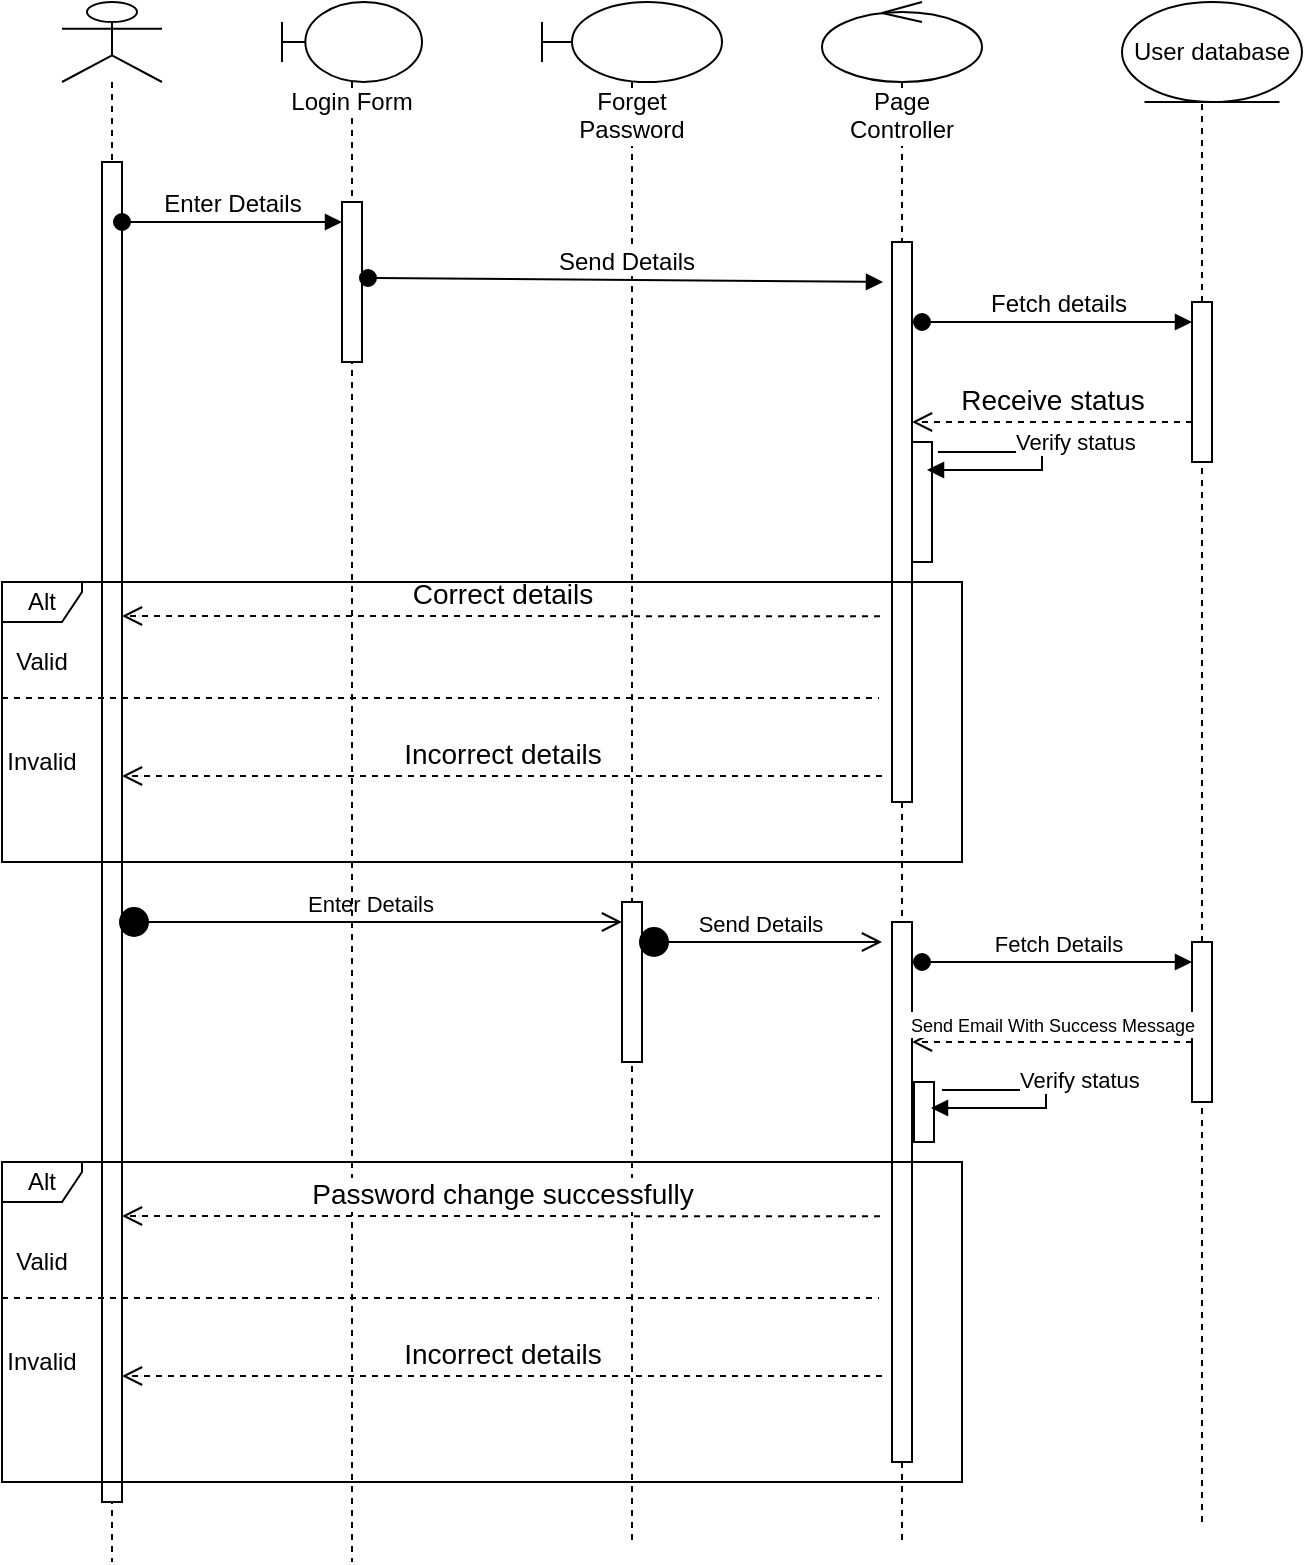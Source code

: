 <mxfile version="13.2.1" type="device" pages="2"><diagram id="2A_zhPfv6P3ejbu92aGE" name="Page-1"><mxGraphModel dx="868" dy="433" grid="1" gridSize="10" guides="1" tooltips="1" connect="1" arrows="1" fold="1" page="1" pageScale="1" pageWidth="850" pageHeight="1100" math="0" shadow="0"><root><mxCell id="0"/><mxCell id="1" parent="0"/><mxCell id="fKmAweiza1QYXEWW1DJU-11" value="" style="shape=umlLifeline;participant=umlActor;perimeter=lifelinePerimeter;whiteSpace=wrap;html=1;container=1;collapsible=0;recursiveResize=0;verticalAlign=top;spacingTop=36;labelBackgroundColor=#ffffff;outlineConnect=0;" parent="1" vertex="1"><mxGeometry x="110" y="40" width="50" height="780" as="geometry"/></mxCell><mxCell id="fKmAweiza1QYXEWW1DJU-25" value="" style="html=1;points=[];perimeter=orthogonalPerimeter;" parent="fKmAweiza1QYXEWW1DJU-11" vertex="1"><mxGeometry x="20" y="80" width="10" height="670" as="geometry"/></mxCell><mxCell id="fKmAweiza1QYXEWW1DJU-26" value="&lt;font style=&quot;font-size: 12px&quot;&gt;Enter Details&lt;/font&gt;" style="html=1;verticalAlign=bottom;startArrow=oval;startFill=1;endArrow=block;startSize=8;" parent="fKmAweiza1QYXEWW1DJU-11" target="fKmAweiza1QYXEWW1DJU-30" edge="1"><mxGeometry width="60" relative="1" as="geometry"><mxPoint x="30" y="110" as="sourcePoint"/><mxPoint x="130" y="110" as="targetPoint"/></mxGeometry></mxCell><mxCell id="fKmAweiza1QYXEWW1DJU-62" value="Enter Details" style="html=1;verticalAlign=bottom;startArrow=circle;startFill=1;endArrow=open;startSize=6;endSize=8;entryX=0;entryY=0.125;entryDx=0;entryDy=0;entryPerimeter=0;" parent="fKmAweiza1QYXEWW1DJU-11" target="fKmAweiza1QYXEWW1DJU-61" edge="1"><mxGeometry width="80" relative="1" as="geometry"><mxPoint x="28" y="460" as="sourcePoint"/><mxPoint x="273.5" y="460" as="targetPoint"/></mxGeometry></mxCell><mxCell id="fKmAweiza1QYXEWW1DJU-12" value="Login Form" style="shape=umlLifeline;participant=umlBoundary;perimeter=lifelinePerimeter;whiteSpace=wrap;html=1;container=1;collapsible=0;recursiveResize=0;verticalAlign=top;spacingTop=36;labelBackgroundColor=#ffffff;outlineConnect=0;" parent="1" vertex="1"><mxGeometry x="220" y="40" width="70" height="780" as="geometry"/></mxCell><mxCell id="fKmAweiza1QYXEWW1DJU-30" value="" style="html=1;points=[];perimeter=orthogonalPerimeter;" parent="fKmAweiza1QYXEWW1DJU-12" vertex="1"><mxGeometry x="30" y="100" width="10" height="80" as="geometry"/></mxCell><mxCell id="fKmAweiza1QYXEWW1DJU-13" value="Forget Password" style="shape=umlLifeline;participant=umlBoundary;perimeter=lifelinePerimeter;whiteSpace=wrap;html=1;container=1;collapsible=0;recursiveResize=0;verticalAlign=top;spacingTop=36;labelBackgroundColor=#ffffff;outlineConnect=0;" parent="1" vertex="1"><mxGeometry x="350" y="40" width="90" height="770" as="geometry"/></mxCell><mxCell id="fKmAweiza1QYXEWW1DJU-61" value="" style="html=1;points=[];perimeter=orthogonalPerimeter;" parent="fKmAweiza1QYXEWW1DJU-13" vertex="1"><mxGeometry x="40" y="450" width="10" height="80" as="geometry"/></mxCell><mxCell id="fKmAweiza1QYXEWW1DJU-14" value="Page Controller" style="shape=umlLifeline;participant=umlControl;perimeter=lifelinePerimeter;whiteSpace=wrap;html=1;container=1;collapsible=0;recursiveResize=0;verticalAlign=top;spacingTop=36;labelBackgroundColor=#ffffff;outlineConnect=0;" parent="1" vertex="1"><mxGeometry x="490" y="40" width="80" height="770" as="geometry"/></mxCell><mxCell id="fKmAweiza1QYXEWW1DJU-32" value="" style="html=1;points=[];perimeter=orthogonalPerimeter;" parent="fKmAweiza1QYXEWW1DJU-14" vertex="1"><mxGeometry x="35" y="120" width="10" height="280" as="geometry"/></mxCell><mxCell id="fKmAweiza1QYXEWW1DJU-48" value="" style="html=1;points=[];perimeter=orthogonalPerimeter;" parent="fKmAweiza1QYXEWW1DJU-14" vertex="1"><mxGeometry x="45" y="220" width="10" height="60" as="geometry"/></mxCell><mxCell id="fKmAweiza1QYXEWW1DJU-66" value="" style="html=1;points=[];perimeter=orthogonalPerimeter;" parent="fKmAweiza1QYXEWW1DJU-14" vertex="1"><mxGeometry x="35" y="460" width="10" height="270" as="geometry"/></mxCell><mxCell id="fKmAweiza1QYXEWW1DJU-73" value="Fetch Details" style="html=1;verticalAlign=bottom;startArrow=oval;startFill=1;endArrow=block;startSize=8;" parent="fKmAweiza1QYXEWW1DJU-14" target="fKmAweiza1QYXEWW1DJU-71" edge="1"><mxGeometry width="60" relative="1" as="geometry"><mxPoint x="50" y="480" as="sourcePoint"/><mxPoint x="110" y="480" as="targetPoint"/></mxGeometry></mxCell><mxCell id="fKmAweiza1QYXEWW1DJU-16" value="User database" style="ellipse;shape=umlEntity;whiteSpace=wrap;html=1;" parent="1" vertex="1"><mxGeometry x="640" y="40" width="90" height="50" as="geometry"/></mxCell><mxCell id="fKmAweiza1QYXEWW1DJU-20" value="" style="endArrow=none;dashed=1;html=1;entryX=0.5;entryY=1;entryDx=0;entryDy=0;" parent="1" source="fKmAweiza1QYXEWW1DJU-35" edge="1"><mxGeometry width="50" height="50" relative="1" as="geometry"><mxPoint x="680" y="480" as="sourcePoint"/><mxPoint x="680" y="90" as="targetPoint"/></mxGeometry></mxCell><mxCell id="fKmAweiza1QYXEWW1DJU-33" value="&lt;span style=&quot;font-size: 12px&quot;&gt;Send Details&lt;/span&gt;" style="html=1;verticalAlign=bottom;startArrow=oval;startFill=1;endArrow=block;startSize=8;exitX=1.3;exitY=0.475;exitDx=0;exitDy=0;exitPerimeter=0;" parent="1" source="fKmAweiza1QYXEWW1DJU-30" edge="1"><mxGeometry width="60" relative="1" as="geometry"><mxPoint x="270" y="180" as="sourcePoint"/><mxPoint x="520.5" y="180" as="targetPoint"/></mxGeometry></mxCell><mxCell id="fKmAweiza1QYXEWW1DJU-35" value="" style="html=1;points=[];perimeter=orthogonalPerimeter;" parent="1" vertex="1"><mxGeometry x="675" y="190" width="10" height="80" as="geometry"/></mxCell><mxCell id="fKmAweiza1QYXEWW1DJU-36" value="" style="endArrow=none;dashed=1;html=1;entryX=0.5;entryY=1;entryDx=0;entryDy=0;" parent="1" source="fKmAweiza1QYXEWW1DJU-71" target="fKmAweiza1QYXEWW1DJU-35" edge="1"><mxGeometry width="50" height="50" relative="1" as="geometry"><mxPoint x="680" y="670" as="sourcePoint"/><mxPoint x="680" y="90" as="targetPoint"/></mxGeometry></mxCell><mxCell id="fKmAweiza1QYXEWW1DJU-37" value="&lt;span style=&quot;font-size: 12px&quot;&gt;Fetch details&lt;/span&gt;" style="html=1;verticalAlign=bottom;startArrow=oval;startFill=1;endArrow=block;startSize=8;" parent="1" target="fKmAweiza1QYXEWW1DJU-35" edge="1"><mxGeometry width="60" relative="1" as="geometry"><mxPoint x="540" y="200" as="sourcePoint"/><mxPoint x="650" y="200" as="targetPoint"/><Array as="points"><mxPoint x="620" y="200"/></Array></mxGeometry></mxCell><mxCell id="fKmAweiza1QYXEWW1DJU-40" value="&lt;font style=&quot;font-size: 14px&quot;&gt;Receive status&lt;/font&gt;" style="html=1;verticalAlign=bottom;endArrow=open;dashed=1;endSize=8;" parent="1" edge="1"><mxGeometry relative="1" as="geometry"><mxPoint x="675" y="250" as="sourcePoint"/><mxPoint x="535" y="250" as="targetPoint"/></mxGeometry></mxCell><mxCell id="fKmAweiza1QYXEWW1DJU-49" value="Verify status" style="edgeStyle=orthogonalEdgeStyle;html=1;align=left;spacingLeft=2;endArrow=block;rounded=0;" parent="1" edge="1"><mxGeometry x="-0.419" y="5" relative="1" as="geometry"><mxPoint x="548" y="265" as="sourcePoint"/><Array as="points"><mxPoint x="600" y="265"/><mxPoint x="600" y="274"/></Array><mxPoint x="542.5" y="274" as="targetPoint"/><mxPoint as="offset"/></mxGeometry></mxCell><mxCell id="fKmAweiza1QYXEWW1DJU-57" value="" style="endArrow=none;dashed=1;html=1;" parent="1" edge="1"><mxGeometry width="50" height="50" relative="1" as="geometry"><mxPoint x="80" y="388" as="sourcePoint"/><mxPoint x="518.5" y="388" as="targetPoint"/></mxGeometry></mxCell><mxCell id="fKmAweiza1QYXEWW1DJU-58" value="Valid" style="text;html=1;strokeColor=none;fillColor=none;align=center;verticalAlign=middle;whiteSpace=wrap;rounded=0;" parent="1" vertex="1"><mxGeometry x="80" y="360" width="40" height="20" as="geometry"/></mxCell><mxCell id="fKmAweiza1QYXEWW1DJU-59" value="Invalid" style="text;html=1;strokeColor=none;fillColor=none;align=center;verticalAlign=middle;whiteSpace=wrap;rounded=0;" parent="1" vertex="1"><mxGeometry x="80" y="410" width="40" height="20" as="geometry"/></mxCell><mxCell id="fKmAweiza1QYXEWW1DJU-63" value="&lt;span style=&quot;font-size: 14px&quot;&gt;Incorrect details&lt;/span&gt;" style="html=1;verticalAlign=bottom;endArrow=open;dashed=1;endSize=8;" parent="1" target="fKmAweiza1QYXEWW1DJU-25" edge="1"><mxGeometry relative="1" as="geometry"><mxPoint x="520" y="427" as="sourcePoint"/><mxPoint x="65" y="426.96" as="targetPoint"/></mxGeometry></mxCell><mxCell id="fKmAweiza1QYXEWW1DJU-64" value="&lt;span style=&quot;font-size: 14px&quot;&gt;Correct details&lt;/span&gt;" style="html=1;verticalAlign=bottom;endArrow=open;dashed=1;endSize=8;entryX=1.1;entryY=0.682;entryDx=0;entryDy=0;entryPerimeter=0;" parent="1" edge="1"><mxGeometry relative="1" as="geometry"><mxPoint x="519" y="347.1" as="sourcePoint"/><mxPoint x="140" y="347.0" as="targetPoint"/></mxGeometry></mxCell><mxCell id="fKmAweiza1QYXEWW1DJU-70" value="Send Details" style="html=1;verticalAlign=bottom;startArrow=circle;startFill=1;endArrow=open;startSize=6;endSize=8;" parent="1" edge="1"><mxGeometry width="80" relative="1" as="geometry"><mxPoint x="398" y="510" as="sourcePoint"/><mxPoint x="520" y="510" as="targetPoint"/></mxGeometry></mxCell><mxCell id="fKmAweiza1QYXEWW1DJU-71" value="" style="html=1;points=[];perimeter=orthogonalPerimeter;" parent="1" vertex="1"><mxGeometry x="675" y="510" width="10" height="80" as="geometry"/></mxCell><mxCell id="fKmAweiza1QYXEWW1DJU-72" value="" style="endArrow=none;dashed=1;html=1;entryX=0.5;entryY=1;entryDx=0;entryDy=0;" parent="1" target="fKmAweiza1QYXEWW1DJU-71" edge="1"><mxGeometry width="50" height="50" relative="1" as="geometry"><mxPoint x="680" y="800" as="sourcePoint"/><mxPoint x="680" y="270" as="targetPoint"/></mxGeometry></mxCell><mxCell id="fKmAweiza1QYXEWW1DJU-76" value="&lt;font style=&quot;font-size: 9px&quot;&gt;Send Email With Success Message&lt;/font&gt;" style="html=1;verticalAlign=bottom;endArrow=open;dashed=1;endSize=8;" parent="1" edge="1"><mxGeometry relative="1" as="geometry"><mxPoint x="675" y="560" as="sourcePoint"/><mxPoint x="535" y="560" as="targetPoint"/></mxGeometry></mxCell><mxCell id="fKmAweiza1QYXEWW1DJU-55" value="Alt" style="shape=umlFrame;whiteSpace=wrap;html=1;width=40;height=20;" parent="1" vertex="1"><mxGeometry x="80" y="330" width="480" height="140" as="geometry"/></mxCell><mxCell id="fKmAweiza1QYXEWW1DJU-80" value="" style="html=1;points=[];perimeter=orthogonalPerimeter;" parent="1" vertex="1"><mxGeometry x="536" y="580" width="10" height="30" as="geometry"/></mxCell><mxCell id="fKmAweiza1QYXEWW1DJU-81" value="Verify status" style="edgeStyle=orthogonalEdgeStyle;html=1;align=left;spacingLeft=2;endArrow=block;rounded=0;" parent="1" edge="1"><mxGeometry x="-0.419" y="5" relative="1" as="geometry"><mxPoint x="550" y="584" as="sourcePoint"/><Array as="points"><mxPoint x="602" y="584"/><mxPoint x="602" y="593"/></Array><mxPoint x="544.5" y="593" as="targetPoint"/><mxPoint as="offset"/></mxGeometry></mxCell><mxCell id="fKmAweiza1QYXEWW1DJU-94" value="" style="endArrow=none;dashed=1;html=1;" parent="1" edge="1"><mxGeometry width="50" height="50" relative="1" as="geometry"><mxPoint x="80" y="688" as="sourcePoint"/><mxPoint x="518.5" y="688" as="targetPoint"/></mxGeometry></mxCell><mxCell id="fKmAweiza1QYXEWW1DJU-95" value="Valid" style="text;html=1;strokeColor=none;fillColor=none;align=center;verticalAlign=middle;whiteSpace=wrap;rounded=0;" parent="1" vertex="1"><mxGeometry x="80" y="660" width="40" height="20" as="geometry"/></mxCell><mxCell id="fKmAweiza1QYXEWW1DJU-96" value="Invalid" style="text;html=1;strokeColor=none;fillColor=none;align=center;verticalAlign=middle;whiteSpace=wrap;rounded=0;" parent="1" vertex="1"><mxGeometry x="80" y="710" width="40" height="20" as="geometry"/></mxCell><mxCell id="fKmAweiza1QYXEWW1DJU-97" value="&lt;span style=&quot;font-size: 14px&quot;&gt;Incorrect details&lt;/span&gt;" style="html=1;verticalAlign=bottom;endArrow=open;dashed=1;endSize=8;" parent="1" edge="1"><mxGeometry relative="1" as="geometry"><mxPoint x="520" y="727" as="sourcePoint"/><mxPoint x="140" y="727" as="targetPoint"/></mxGeometry></mxCell><mxCell id="fKmAweiza1QYXEWW1DJU-98" value="&lt;span style=&quot;font-size: 14px&quot;&gt;Password change successfully&lt;/span&gt;" style="html=1;verticalAlign=bottom;endArrow=open;dashed=1;endSize=8;entryX=1.1;entryY=0.682;entryDx=0;entryDy=0;entryPerimeter=0;" parent="1" edge="1"><mxGeometry relative="1" as="geometry"><mxPoint x="519" y="647.1" as="sourcePoint"/><mxPoint x="140" y="647.0" as="targetPoint"/></mxGeometry></mxCell><mxCell id="fKmAweiza1QYXEWW1DJU-99" value="Alt" style="shape=umlFrame;whiteSpace=wrap;html=1;width=40;height=20;" parent="1" vertex="1"><mxGeometry x="80" y="620" width="480" height="160" as="geometry"/></mxCell></root></mxGraphModel></diagram><diagram id="YE8rm1lnM8qRcZad7vTT" name="Page-2"><mxGraphModel dx="1108" dy="482" grid="1" gridSize="10" guides="1" tooltips="1" connect="1" arrows="1" fold="1" page="1" pageScale="1" pageWidth="850" pageHeight="1100" math="0" shadow="0"><root><mxCell id="D5OCiY4BgNJDbsLZu2B3-0"/><mxCell id="D5OCiY4BgNJDbsLZu2B3-1" parent="D5OCiY4BgNJDbsLZu2B3-0"/></root></mxGraphModel></diagram></mxfile>
